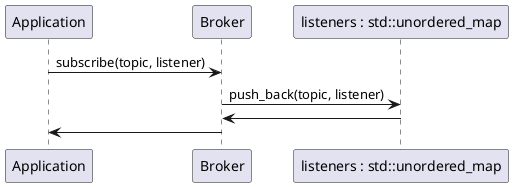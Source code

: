 @startuml

participant Application
participant Broker
participant "listeners : std::unordered_map"

Application->Broker : subscribe(topic, listener)

    Broker->"listeners : std::unordered_map" : push_back(topic, listener)
    "listeners : std::unordered_map" -> Broker

Broker->Application

@enduml